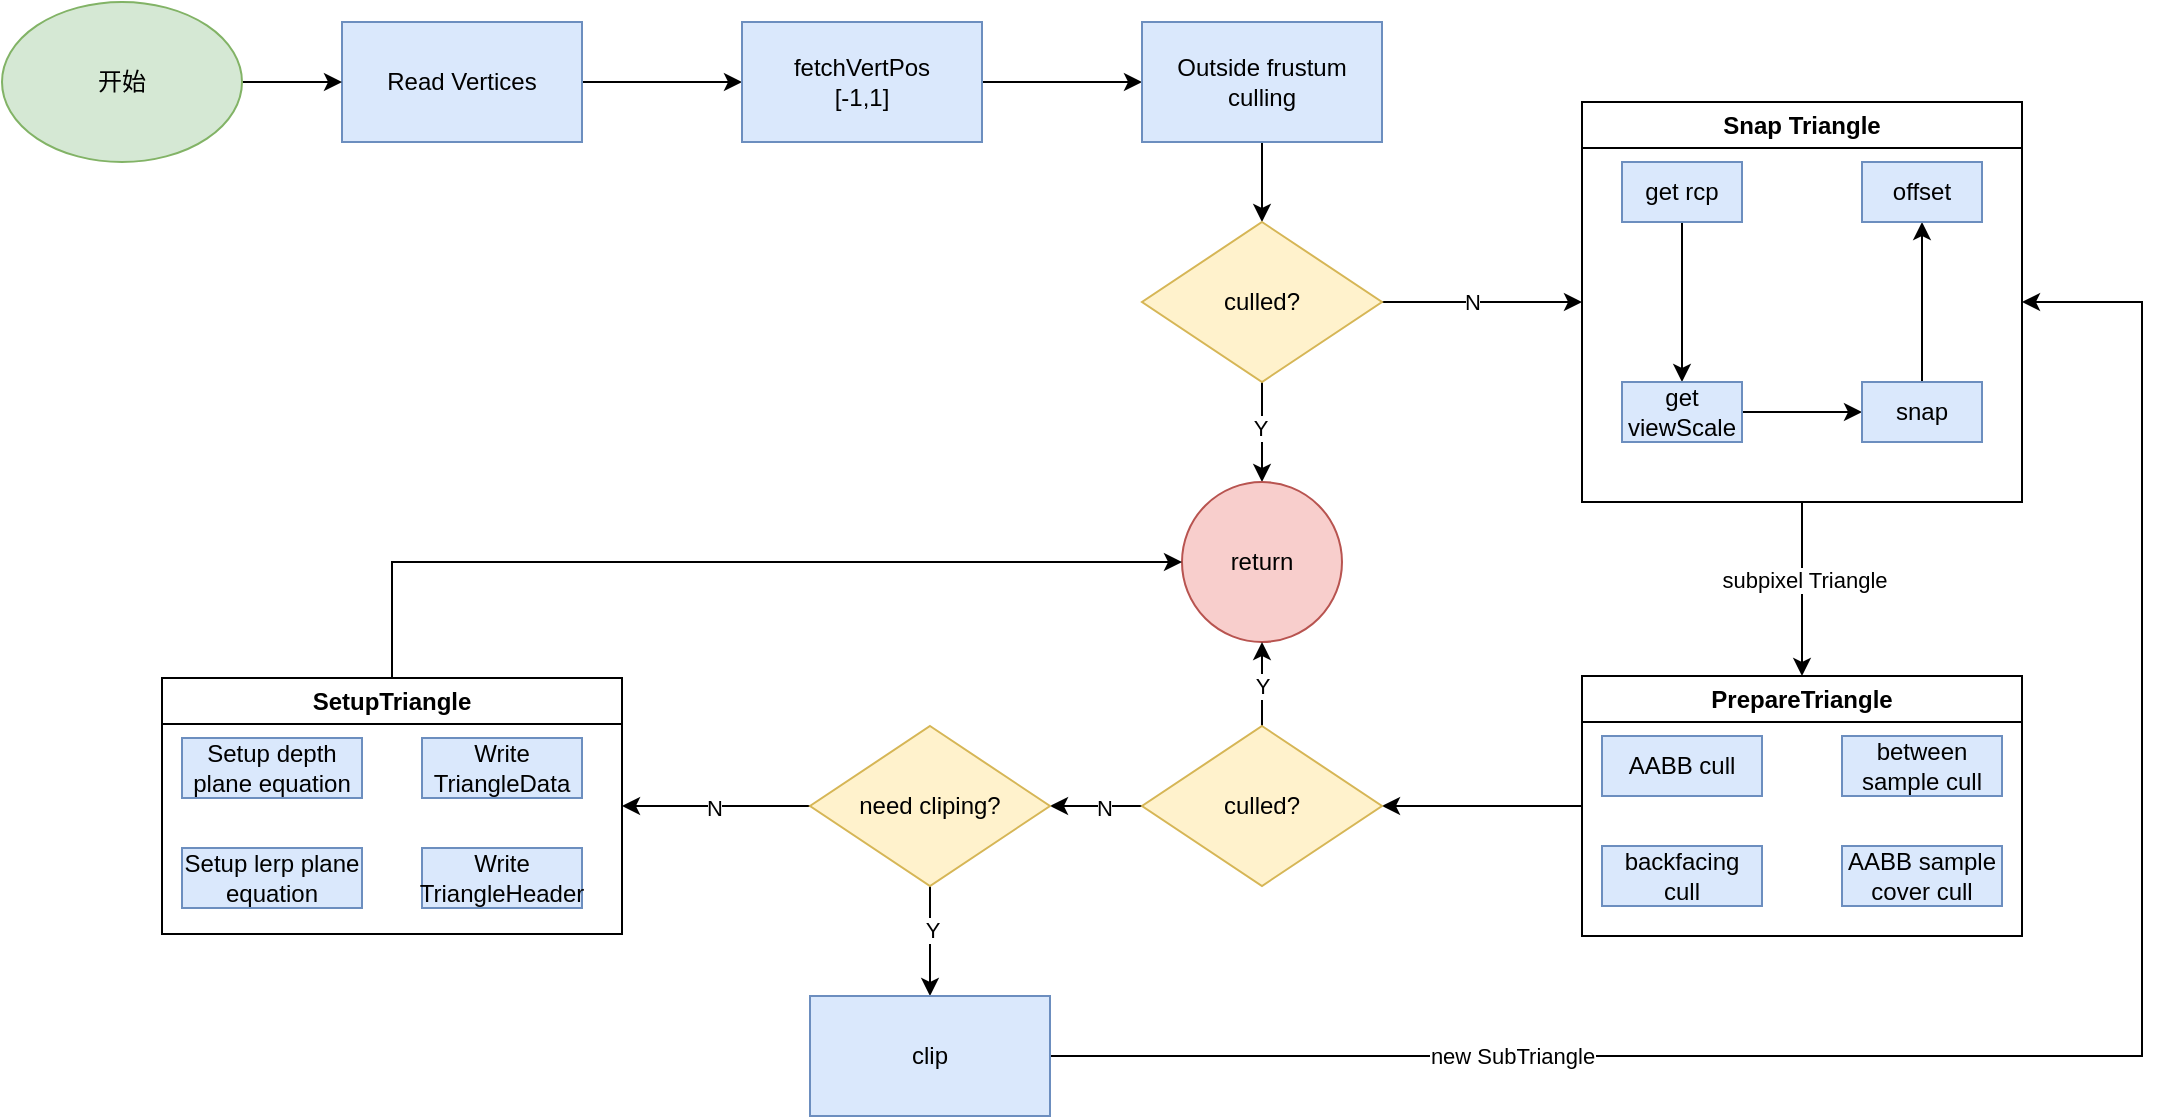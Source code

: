 <mxfile version="24.2.1" type="github">
  <diagram name="第 1 页" id="zPTVT_lEHjepKP2S_No2">
    <mxGraphModel dx="1781" dy="1008" grid="1" gridSize="10" guides="1" tooltips="1" connect="1" arrows="1" fold="1" page="1" pageScale="1" pageWidth="827" pageHeight="1169" math="0" shadow="0">
      <root>
        <mxCell id="0" />
        <mxCell id="1" parent="0" />
        <mxCell id="rsPXkNPQi2C-4VK7HIfT-5" value="" style="edgeStyle=orthogonalEdgeStyle;rounded=0;orthogonalLoop=1;jettySize=auto;html=1;" edge="1" parent="1" source="rsPXkNPQi2C-4VK7HIfT-1" target="rsPXkNPQi2C-4VK7HIfT-4">
          <mxGeometry relative="1" as="geometry" />
        </mxCell>
        <mxCell id="rsPXkNPQi2C-4VK7HIfT-1" value="Read Vertices" style="rounded=0;whiteSpace=wrap;html=1;fillColor=#dae8fc;strokeColor=#6c8ebf;" vertex="1" parent="1">
          <mxGeometry x="180" y="160" width="120" height="60" as="geometry" />
        </mxCell>
        <mxCell id="rsPXkNPQi2C-4VK7HIfT-3" value="" style="edgeStyle=orthogonalEdgeStyle;rounded=0;orthogonalLoop=1;jettySize=auto;html=1;" edge="1" parent="1" source="rsPXkNPQi2C-4VK7HIfT-2" target="rsPXkNPQi2C-4VK7HIfT-1">
          <mxGeometry relative="1" as="geometry" />
        </mxCell>
        <mxCell id="rsPXkNPQi2C-4VK7HIfT-2" value="开始" style="ellipse;whiteSpace=wrap;html=1;fillColor=#d5e8d4;strokeColor=#82b366;" vertex="1" parent="1">
          <mxGeometry x="10" y="150" width="120" height="80" as="geometry" />
        </mxCell>
        <mxCell id="rsPXkNPQi2C-4VK7HIfT-7" value="" style="edgeStyle=orthogonalEdgeStyle;rounded=0;orthogonalLoop=1;jettySize=auto;html=1;" edge="1" parent="1" source="rsPXkNPQi2C-4VK7HIfT-4" target="rsPXkNPQi2C-4VK7HIfT-6">
          <mxGeometry relative="1" as="geometry" />
        </mxCell>
        <mxCell id="rsPXkNPQi2C-4VK7HIfT-4" value="&lt;div&gt;&lt;span style=&quot;background-color: initial;&quot;&gt;fetchVertPos&lt;/span&gt;&lt;br&gt;&lt;/div&gt;&lt;div&gt;[-1,1]&lt;/div&gt;" style="rounded=0;whiteSpace=wrap;html=1;fillColor=#dae8fc;strokeColor=#6c8ebf;" vertex="1" parent="1">
          <mxGeometry x="380" y="160" width="120" height="60" as="geometry" />
        </mxCell>
        <mxCell id="rsPXkNPQi2C-4VK7HIfT-9" value="" style="edgeStyle=orthogonalEdgeStyle;rounded=0;orthogonalLoop=1;jettySize=auto;html=1;" edge="1" parent="1" source="rsPXkNPQi2C-4VK7HIfT-6" target="rsPXkNPQi2C-4VK7HIfT-8">
          <mxGeometry relative="1" as="geometry" />
        </mxCell>
        <mxCell id="rsPXkNPQi2C-4VK7HIfT-6" value="Outside frustum culling" style="rounded=0;whiteSpace=wrap;html=1;fillColor=#dae8fc;strokeColor=#6c8ebf;" vertex="1" parent="1">
          <mxGeometry x="580" y="160" width="120" height="60" as="geometry" />
        </mxCell>
        <mxCell id="rsPXkNPQi2C-4VK7HIfT-11" value="" style="edgeStyle=orthogonalEdgeStyle;rounded=0;orthogonalLoop=1;jettySize=auto;html=1;" edge="1" parent="1" source="rsPXkNPQi2C-4VK7HIfT-8" target="rsPXkNPQi2C-4VK7HIfT-10">
          <mxGeometry relative="1" as="geometry" />
        </mxCell>
        <mxCell id="rsPXkNPQi2C-4VK7HIfT-14" value="Y" style="edgeLabel;html=1;align=center;verticalAlign=middle;resizable=0;points=[];" vertex="1" connectable="0" parent="rsPXkNPQi2C-4VK7HIfT-11">
          <mxGeometry x="-0.093" y="-1" relative="1" as="geometry">
            <mxPoint as="offset" />
          </mxGeometry>
        </mxCell>
        <mxCell id="rsPXkNPQi2C-4VK7HIfT-13" value="" style="edgeStyle=orthogonalEdgeStyle;rounded=0;orthogonalLoop=1;jettySize=auto;html=1;entryX=0;entryY=0.5;entryDx=0;entryDy=0;" edge="1" parent="1" source="rsPXkNPQi2C-4VK7HIfT-8" target="rsPXkNPQi2C-4VK7HIfT-16">
          <mxGeometry relative="1" as="geometry" />
        </mxCell>
        <mxCell id="rsPXkNPQi2C-4VK7HIfT-15" value="N" style="edgeLabel;html=1;align=center;verticalAlign=middle;resizable=0;points=[];" vertex="1" connectable="0" parent="rsPXkNPQi2C-4VK7HIfT-13">
          <mxGeometry x="-0.114" relative="1" as="geometry">
            <mxPoint as="offset" />
          </mxGeometry>
        </mxCell>
        <mxCell id="rsPXkNPQi2C-4VK7HIfT-8" value="culled?" style="rhombus;whiteSpace=wrap;html=1;fillColor=#fff2cc;strokeColor=#d6b656;" vertex="1" parent="1">
          <mxGeometry x="580" y="260" width="120" height="80" as="geometry" />
        </mxCell>
        <mxCell id="rsPXkNPQi2C-4VK7HIfT-10" value="return" style="ellipse;whiteSpace=wrap;html=1;fillColor=#f8cecc;strokeColor=#b85450;" vertex="1" parent="1">
          <mxGeometry x="600" y="390" width="80" height="80" as="geometry" />
        </mxCell>
        <mxCell id="rsPXkNPQi2C-4VK7HIfT-34" style="edgeStyle=orthogonalEdgeStyle;rounded=0;orthogonalLoop=1;jettySize=auto;html=1;exitX=0.5;exitY=1;exitDx=0;exitDy=0;entryX=0.5;entryY=0;entryDx=0;entryDy=0;" edge="1" parent="1" source="rsPXkNPQi2C-4VK7HIfT-16" target="rsPXkNPQi2C-4VK7HIfT-24">
          <mxGeometry relative="1" as="geometry" />
        </mxCell>
        <mxCell id="rsPXkNPQi2C-4VK7HIfT-64" value="subpixel Triangle" style="edgeLabel;html=1;align=center;verticalAlign=middle;resizable=0;points=[];" vertex="1" connectable="0" parent="rsPXkNPQi2C-4VK7HIfT-34">
          <mxGeometry x="-0.108" y="1" relative="1" as="geometry">
            <mxPoint as="offset" />
          </mxGeometry>
        </mxCell>
        <mxCell id="rsPXkNPQi2C-4VK7HIfT-16" value="Snap Triangle" style="swimlane;whiteSpace=wrap;html=1;" vertex="1" parent="1">
          <mxGeometry x="800" y="200" width="220" height="200" as="geometry" />
        </mxCell>
        <mxCell id="rsPXkNPQi2C-4VK7HIfT-19" value="" style="edgeStyle=orthogonalEdgeStyle;rounded=0;orthogonalLoop=1;jettySize=auto;html=1;" edge="1" parent="rsPXkNPQi2C-4VK7HIfT-16" source="rsPXkNPQi2C-4VK7HIfT-12" target="rsPXkNPQi2C-4VK7HIfT-18">
          <mxGeometry relative="1" as="geometry" />
        </mxCell>
        <mxCell id="rsPXkNPQi2C-4VK7HIfT-12" value="get rcp" style="whiteSpace=wrap;html=1;fillColor=#dae8fc;strokeColor=#6c8ebf;" vertex="1" parent="rsPXkNPQi2C-4VK7HIfT-16">
          <mxGeometry x="20" y="30" width="60" height="30" as="geometry" />
        </mxCell>
        <mxCell id="rsPXkNPQi2C-4VK7HIfT-21" value="" style="edgeStyle=orthogonalEdgeStyle;rounded=0;orthogonalLoop=1;jettySize=auto;html=1;" edge="1" parent="rsPXkNPQi2C-4VK7HIfT-16" source="rsPXkNPQi2C-4VK7HIfT-18" target="rsPXkNPQi2C-4VK7HIfT-20">
          <mxGeometry relative="1" as="geometry" />
        </mxCell>
        <mxCell id="rsPXkNPQi2C-4VK7HIfT-18" value="get viewScale" style="whiteSpace=wrap;html=1;fillColor=#dae8fc;strokeColor=#6c8ebf;" vertex="1" parent="rsPXkNPQi2C-4VK7HIfT-16">
          <mxGeometry x="20" y="140" width="60" height="30" as="geometry" />
        </mxCell>
        <mxCell id="rsPXkNPQi2C-4VK7HIfT-23" value="" style="edgeStyle=orthogonalEdgeStyle;rounded=0;orthogonalLoop=1;jettySize=auto;html=1;" edge="1" parent="rsPXkNPQi2C-4VK7HIfT-16" source="rsPXkNPQi2C-4VK7HIfT-20" target="rsPXkNPQi2C-4VK7HIfT-22">
          <mxGeometry relative="1" as="geometry" />
        </mxCell>
        <mxCell id="rsPXkNPQi2C-4VK7HIfT-20" value="snap" style="whiteSpace=wrap;html=1;fillColor=#dae8fc;strokeColor=#6c8ebf;" vertex="1" parent="rsPXkNPQi2C-4VK7HIfT-16">
          <mxGeometry x="140" y="140" width="60" height="30" as="geometry" />
        </mxCell>
        <mxCell id="rsPXkNPQi2C-4VK7HIfT-22" value="offset" style="whiteSpace=wrap;html=1;fillColor=#dae8fc;strokeColor=#6c8ebf;" vertex="1" parent="rsPXkNPQi2C-4VK7HIfT-16">
          <mxGeometry x="140" y="30" width="60" height="30" as="geometry" />
        </mxCell>
        <mxCell id="rsPXkNPQi2C-4VK7HIfT-42" style="edgeStyle=orthogonalEdgeStyle;rounded=0;orthogonalLoop=1;jettySize=auto;html=1;" edge="1" parent="1" source="rsPXkNPQi2C-4VK7HIfT-24" target="rsPXkNPQi2C-4VK7HIfT-41">
          <mxGeometry relative="1" as="geometry" />
        </mxCell>
        <mxCell id="rsPXkNPQi2C-4VK7HIfT-24" value="PrepareTriangle" style="swimlane;whiteSpace=wrap;html=1;" vertex="1" parent="1">
          <mxGeometry x="800" y="487" width="220" height="130" as="geometry" />
        </mxCell>
        <mxCell id="rsPXkNPQi2C-4VK7HIfT-26" value="AABB cull" style="whiteSpace=wrap;html=1;fillColor=#dae8fc;strokeColor=#6c8ebf;" vertex="1" parent="rsPXkNPQi2C-4VK7HIfT-24">
          <mxGeometry x="10" y="30" width="80" height="30" as="geometry" />
        </mxCell>
        <mxCell id="rsPXkNPQi2C-4VK7HIfT-28" value="backfacing&lt;div&gt;cull&lt;/div&gt;" style="whiteSpace=wrap;html=1;fillColor=#dae8fc;strokeColor=#6c8ebf;" vertex="1" parent="rsPXkNPQi2C-4VK7HIfT-24">
          <mxGeometry x="10" y="85" width="80" height="30" as="geometry" />
        </mxCell>
        <mxCell id="rsPXkNPQi2C-4VK7HIfT-30" value="AABB sample cover cull" style="whiteSpace=wrap;html=1;fillColor=#dae8fc;strokeColor=#6c8ebf;" vertex="1" parent="rsPXkNPQi2C-4VK7HIfT-24">
          <mxGeometry x="130" y="85" width="80" height="30" as="geometry" />
        </mxCell>
        <mxCell id="rsPXkNPQi2C-4VK7HIfT-31" value="between sample cull" style="whiteSpace=wrap;html=1;fillColor=#dae8fc;strokeColor=#6c8ebf;" vertex="1" parent="rsPXkNPQi2C-4VK7HIfT-24">
          <mxGeometry x="130" y="30" width="80" height="30" as="geometry" />
        </mxCell>
        <mxCell id="rsPXkNPQi2C-4VK7HIfT-65" style="edgeStyle=orthogonalEdgeStyle;rounded=0;orthogonalLoop=1;jettySize=auto;html=1;exitX=0.5;exitY=0;exitDx=0;exitDy=0;entryX=0;entryY=0.5;entryDx=0;entryDy=0;" edge="1" parent="1" source="rsPXkNPQi2C-4VK7HIfT-36" target="rsPXkNPQi2C-4VK7HIfT-10">
          <mxGeometry relative="1" as="geometry" />
        </mxCell>
        <mxCell id="rsPXkNPQi2C-4VK7HIfT-36" value="SetupTriangle" style="swimlane;whiteSpace=wrap;html=1;" vertex="1" parent="1">
          <mxGeometry x="90" y="488" width="230" height="128" as="geometry" />
        </mxCell>
        <mxCell id="rsPXkNPQi2C-4VK7HIfT-37" value="Setup depth plane equation" style="whiteSpace=wrap;html=1;fillColor=#dae8fc;strokeColor=#6c8ebf;" vertex="1" parent="rsPXkNPQi2C-4VK7HIfT-36">
          <mxGeometry x="10" y="30" width="90" height="30" as="geometry" />
        </mxCell>
        <mxCell id="rsPXkNPQi2C-4VK7HIfT-38" value="Setup lerp plane equation" style="whiteSpace=wrap;html=1;fillColor=#dae8fc;strokeColor=#6c8ebf;" vertex="1" parent="rsPXkNPQi2C-4VK7HIfT-36">
          <mxGeometry x="10" y="85" width="90" height="30" as="geometry" />
        </mxCell>
        <mxCell id="rsPXkNPQi2C-4VK7HIfT-39" value="Write TriangleHeader" style="whiteSpace=wrap;html=1;fillColor=#dae8fc;strokeColor=#6c8ebf;" vertex="1" parent="rsPXkNPQi2C-4VK7HIfT-36">
          <mxGeometry x="130" y="85" width="80" height="30" as="geometry" />
        </mxCell>
        <mxCell id="rsPXkNPQi2C-4VK7HIfT-40" value="Write TriangleData" style="whiteSpace=wrap;html=1;fillColor=#dae8fc;strokeColor=#6c8ebf;" vertex="1" parent="rsPXkNPQi2C-4VK7HIfT-36">
          <mxGeometry x="130" y="30" width="80" height="30" as="geometry" />
        </mxCell>
        <mxCell id="rsPXkNPQi2C-4VK7HIfT-43" value="" style="edgeStyle=orthogonalEdgeStyle;rounded=0;orthogonalLoop=1;jettySize=auto;html=1;entryX=0.5;entryY=1;entryDx=0;entryDy=0;" edge="1" parent="1" source="rsPXkNPQi2C-4VK7HIfT-41" target="rsPXkNPQi2C-4VK7HIfT-10">
          <mxGeometry relative="1" as="geometry">
            <mxPoint x="640.0" y="487" as="targetPoint" />
          </mxGeometry>
        </mxCell>
        <mxCell id="rsPXkNPQi2C-4VK7HIfT-44" value="Y" style="edgeLabel;html=1;align=center;verticalAlign=middle;resizable=0;points=[];" vertex="1" connectable="0" parent="rsPXkNPQi2C-4VK7HIfT-43">
          <mxGeometry x="0.064" y="1" relative="1" as="geometry">
            <mxPoint x="1" y="2" as="offset" />
          </mxGeometry>
        </mxCell>
        <mxCell id="rsPXkNPQi2C-4VK7HIfT-46" value="" style="edgeStyle=orthogonalEdgeStyle;rounded=0;orthogonalLoop=1;jettySize=auto;html=1;" edge="1" parent="1" source="rsPXkNPQi2C-4VK7HIfT-41" target="rsPXkNPQi2C-4VK7HIfT-45">
          <mxGeometry relative="1" as="geometry" />
        </mxCell>
        <mxCell id="rsPXkNPQi2C-4VK7HIfT-63" value="N" style="edgeLabel;html=1;align=center;verticalAlign=middle;resizable=0;points=[];" vertex="1" connectable="0" parent="rsPXkNPQi2C-4VK7HIfT-46">
          <mxGeometry x="-0.178" y="1" relative="1" as="geometry">
            <mxPoint as="offset" />
          </mxGeometry>
        </mxCell>
        <mxCell id="rsPXkNPQi2C-4VK7HIfT-41" value="culled?" style="rhombus;whiteSpace=wrap;html=1;fillColor=#fff2cc;strokeColor=#d6b656;" vertex="1" parent="1">
          <mxGeometry x="580" y="512" width="120" height="80" as="geometry" />
        </mxCell>
        <mxCell id="rsPXkNPQi2C-4VK7HIfT-55" value="" style="edgeStyle=orthogonalEdgeStyle;rounded=0;orthogonalLoop=1;jettySize=auto;html=1;" edge="1" parent="1" source="rsPXkNPQi2C-4VK7HIfT-45" target="rsPXkNPQi2C-4VK7HIfT-49">
          <mxGeometry relative="1" as="geometry" />
        </mxCell>
        <mxCell id="rsPXkNPQi2C-4VK7HIfT-60" value="Y" style="edgeLabel;html=1;align=center;verticalAlign=middle;resizable=0;points=[];" vertex="1" connectable="0" parent="rsPXkNPQi2C-4VK7HIfT-55">
          <mxGeometry x="-0.21" y="1" relative="1" as="geometry">
            <mxPoint as="offset" />
          </mxGeometry>
        </mxCell>
        <mxCell id="rsPXkNPQi2C-4VK7HIfT-59" style="edgeStyle=orthogonalEdgeStyle;rounded=0;orthogonalLoop=1;jettySize=auto;html=1;exitX=0;exitY=0.5;exitDx=0;exitDy=0;entryX=1;entryY=0.5;entryDx=0;entryDy=0;" edge="1" parent="1" source="rsPXkNPQi2C-4VK7HIfT-45" target="rsPXkNPQi2C-4VK7HIfT-36">
          <mxGeometry relative="1" as="geometry" />
        </mxCell>
        <mxCell id="rsPXkNPQi2C-4VK7HIfT-61" value="N" style="edgeLabel;html=1;align=center;verticalAlign=middle;resizable=0;points=[];" vertex="1" connectable="0" parent="rsPXkNPQi2C-4VK7HIfT-59">
          <mxGeometry x="0.037" y="1" relative="1" as="geometry">
            <mxPoint as="offset" />
          </mxGeometry>
        </mxCell>
        <mxCell id="rsPXkNPQi2C-4VK7HIfT-45" value="need cliping?" style="rhombus;whiteSpace=wrap;html=1;fillColor=#fff2cc;strokeColor=#d6b656;" vertex="1" parent="1">
          <mxGeometry x="414" y="512" width="120" height="80" as="geometry" />
        </mxCell>
        <mxCell id="rsPXkNPQi2C-4VK7HIfT-56" style="edgeStyle=orthogonalEdgeStyle;rounded=0;orthogonalLoop=1;jettySize=auto;html=1;entryX=1;entryY=0.5;entryDx=0;entryDy=0;" edge="1" parent="1" source="rsPXkNPQi2C-4VK7HIfT-49" target="rsPXkNPQi2C-4VK7HIfT-16">
          <mxGeometry relative="1" as="geometry">
            <Array as="points">
              <mxPoint x="1080" y="677" />
              <mxPoint x="1080" y="300" />
            </Array>
          </mxGeometry>
        </mxCell>
        <mxCell id="rsPXkNPQi2C-4VK7HIfT-57" value="new SubTriangle" style="edgeLabel;html=1;align=center;verticalAlign=middle;resizable=0;points=[];" vertex="1" connectable="0" parent="rsPXkNPQi2C-4VK7HIfT-56">
          <mxGeometry x="-0.531" relative="1" as="geometry">
            <mxPoint as="offset" />
          </mxGeometry>
        </mxCell>
        <mxCell id="rsPXkNPQi2C-4VK7HIfT-49" value="clip" style="whiteSpace=wrap;html=1;fillColor=#dae8fc;strokeColor=#6c8ebf;" vertex="1" parent="1">
          <mxGeometry x="414" y="647" width="120" height="60" as="geometry" />
        </mxCell>
      </root>
    </mxGraphModel>
  </diagram>
</mxfile>
